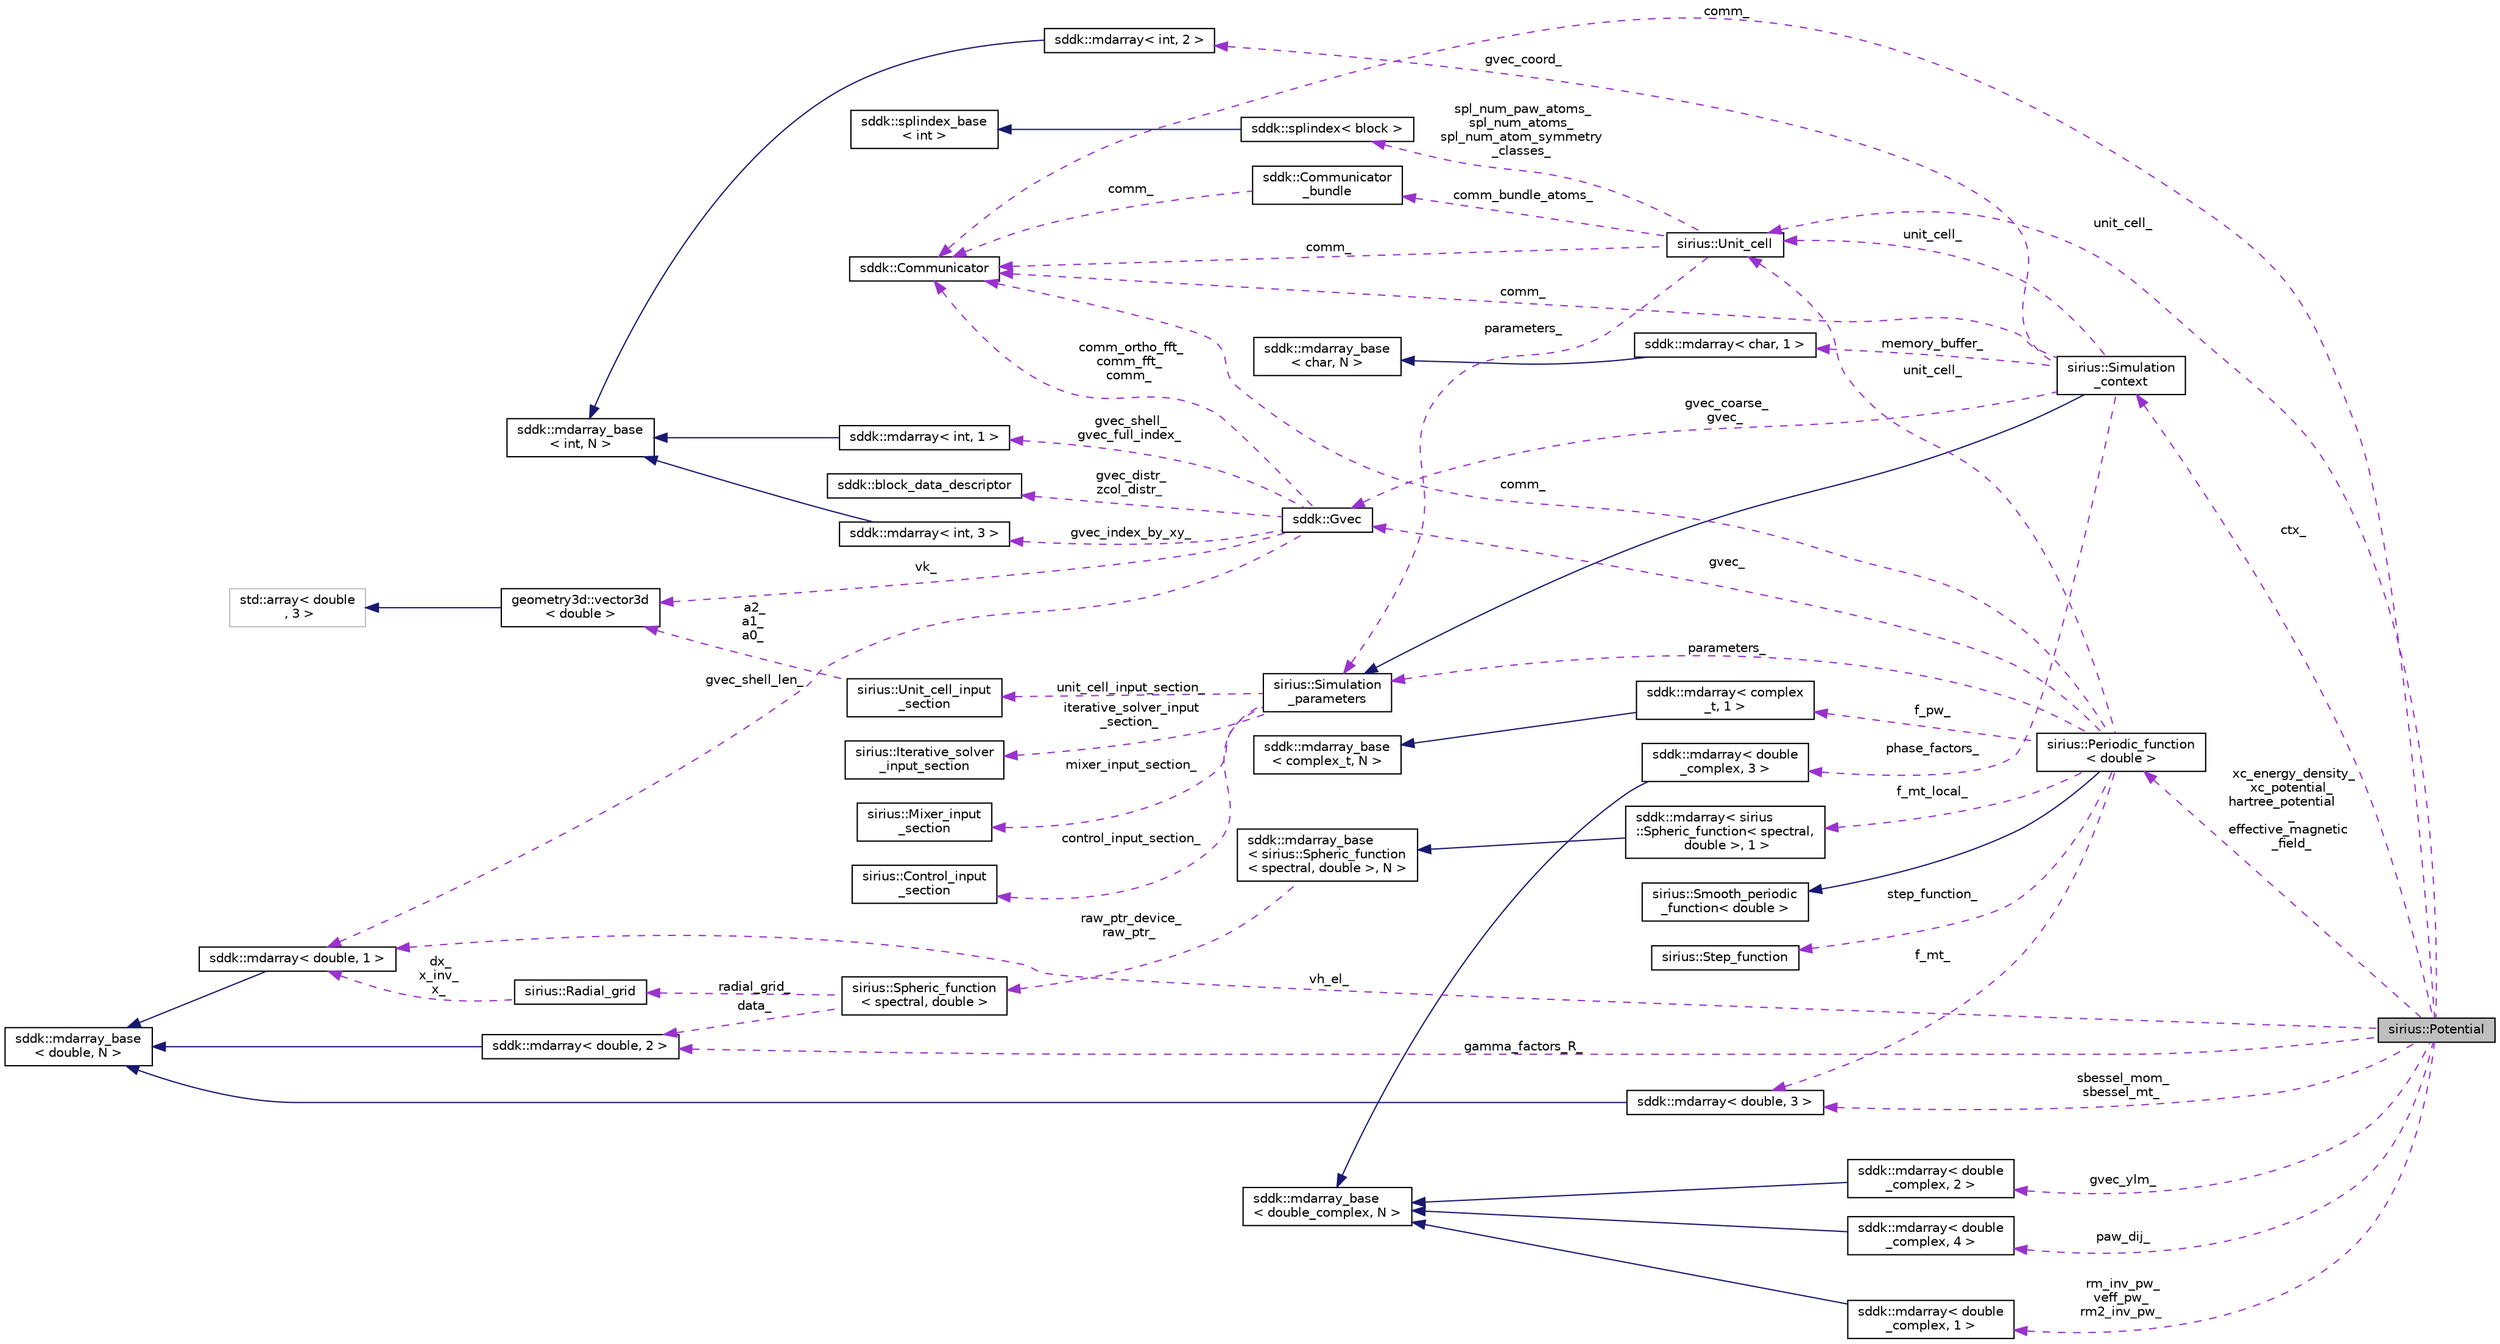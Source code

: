 digraph "sirius::Potential"
{
 // INTERACTIVE_SVG=YES
  edge [fontname="Helvetica",fontsize="10",labelfontname="Helvetica",labelfontsize="10"];
  node [fontname="Helvetica",fontsize="10",shape=record];
  rankdir="LR";
  Node1 [label="sirius::Potential",height=0.2,width=0.4,color="black", fillcolor="grey75", style="filled", fontcolor="black"];
  Node2 -> Node1 [dir="back",color="darkorchid3",fontsize="10",style="dashed",label=" ctx_" ,fontname="Helvetica"];
  Node2 [label="sirius::Simulation\l_context",height=0.2,width=0.4,color="black", fillcolor="white", style="filled",URL="$classsirius_1_1_simulation__context.html",tooltip="Simulation context is a set of parameters and objects describing a single simulation. "];
  Node3 -> Node2 [dir="back",color="midnightblue",fontsize="10",style="solid",fontname="Helvetica"];
  Node3 [label="sirius::Simulation\l_parameters",height=0.2,width=0.4,color="black", fillcolor="white", style="filled",URL="$classsirius_1_1_simulation__parameters.html",tooltip="Basic parameters of the simulation. "];
  Node4 -> Node3 [dir="back",color="darkorchid3",fontsize="10",style="dashed",label=" iterative_solver_input\l_section_" ,fontname="Helvetica"];
  Node4 [label="sirius::Iterative_solver\l_input_section",height=0.2,width=0.4,color="black", fillcolor="white", style="filled",URL="$structsirius_1_1_iterative__solver__input__section.html"];
  Node5 -> Node3 [dir="back",color="darkorchid3",fontsize="10",style="dashed",label=" unit_cell_input_section_" ,fontname="Helvetica"];
  Node5 [label="sirius::Unit_cell_input\l_section",height=0.2,width=0.4,color="black", fillcolor="white", style="filled",URL="$structsirius_1_1_unit__cell__input__section.html",tooltip="Parse unit cell input section. "];
  Node6 -> Node5 [dir="back",color="darkorchid3",fontsize="10",style="dashed",label=" a2_\na1_\na0_" ,fontname="Helvetica"];
  Node6 [label="geometry3d::vector3d\l\< double \>",height=0.2,width=0.4,color="black", fillcolor="white", style="filled",URL="$classgeometry3d_1_1vector3d.html"];
  Node7 -> Node6 [dir="back",color="midnightblue",fontsize="10",style="solid",fontname="Helvetica"];
  Node7 [label="std::array\< double\l , 3 \>",height=0.2,width=0.4,color="grey75", fillcolor="white", style="filled"];
  Node8 -> Node3 [dir="back",color="darkorchid3",fontsize="10",style="dashed",label=" mixer_input_section_" ,fontname="Helvetica"];
  Node8 [label="sirius::Mixer_input\l_section",height=0.2,width=0.4,color="black", fillcolor="white", style="filled",URL="$structsirius_1_1_mixer__input__section.html"];
  Node9 -> Node3 [dir="back",color="darkorchid3",fontsize="10",style="dashed",label=" control_input_section_" ,fontname="Helvetica"];
  Node9 [label="sirius::Control_input\l_section",height=0.2,width=0.4,color="black", fillcolor="white", style="filled",URL="$structsirius_1_1_control__input__section.html",tooltip="Parse control input section. "];
  Node10 -> Node2 [dir="back",color="darkorchid3",fontsize="10",style="dashed",label=" gvec_coord_" ,fontname="Helvetica"];
  Node10 [label="sddk::mdarray\< int, 2 \>",height=0.2,width=0.4,color="black", fillcolor="white", style="filled",URL="$classsddk_1_1mdarray.html"];
  Node11 -> Node10 [dir="back",color="midnightblue",fontsize="10",style="solid",fontname="Helvetica"];
  Node11 [label="sddk::mdarray_base\l\< int, N \>",height=0.2,width=0.4,color="black", fillcolor="white", style="filled",URL="$classsddk_1_1mdarray__base.html"];
  Node12 -> Node2 [dir="back",color="darkorchid3",fontsize="10",style="dashed",label=" memory_buffer_" ,fontname="Helvetica"];
  Node12 [label="sddk::mdarray\< char, 1 \>",height=0.2,width=0.4,color="black", fillcolor="white", style="filled",URL="$classsddk_1_1mdarray.html"];
  Node13 -> Node12 [dir="back",color="midnightblue",fontsize="10",style="solid",fontname="Helvetica"];
  Node13 [label="sddk::mdarray_base\l\< char, N \>",height=0.2,width=0.4,color="black", fillcolor="white", style="filled",URL="$classsddk_1_1mdarray__base.html"];
  Node14 -> Node2 [dir="back",color="darkorchid3",fontsize="10",style="dashed",label=" phase_factors_" ,fontname="Helvetica"];
  Node14 [label="sddk::mdarray\< double\l_complex, 3 \>",height=0.2,width=0.4,color="black", fillcolor="white", style="filled",URL="$classsddk_1_1mdarray.html"];
  Node15 -> Node14 [dir="back",color="midnightblue",fontsize="10",style="solid",fontname="Helvetica"];
  Node15 [label="sddk::mdarray_base\l\< double_complex, N \>",height=0.2,width=0.4,color="black", fillcolor="white", style="filled",URL="$classsddk_1_1mdarray__base.html"];
  Node16 -> Node2 [dir="back",color="darkorchid3",fontsize="10",style="dashed",label=" comm_" ,fontname="Helvetica"];
  Node16 [label="sddk::Communicator",height=0.2,width=0.4,color="black", fillcolor="white", style="filled",URL="$classsddk_1_1_communicator.html",tooltip="MPI communicator wrapper. "];
  Node17 -> Node2 [dir="back",color="darkorchid3",fontsize="10",style="dashed",label=" gvec_coarse_\ngvec_" ,fontname="Helvetica"];
  Node17 [label="sddk::Gvec",height=0.2,width=0.4,color="black", fillcolor="white", style="filled",URL="$classsddk_1_1_gvec.html",tooltip="Store list of G-vectors for FFTs and G+k basis functions. "];
  Node18 -> Node17 [dir="back",color="darkorchid3",fontsize="10",style="dashed",label=" gvec_index_by_xy_" ,fontname="Helvetica"];
  Node18 [label="sddk::mdarray\< int, 3 \>",height=0.2,width=0.4,color="black", fillcolor="white", style="filled",URL="$classsddk_1_1mdarray.html"];
  Node11 -> Node18 [dir="back",color="midnightblue",fontsize="10",style="solid",fontname="Helvetica"];
  Node19 -> Node17 [dir="back",color="darkorchid3",fontsize="10",style="dashed",label=" gvec_shell_len_" ,fontname="Helvetica"];
  Node19 [label="sddk::mdarray\< double, 1 \>",height=0.2,width=0.4,color="black", fillcolor="white", style="filled",URL="$classsddk_1_1mdarray.html"];
  Node20 -> Node19 [dir="back",color="midnightblue",fontsize="10",style="solid",fontname="Helvetica"];
  Node20 [label="sddk::mdarray_base\l\< double, N \>",height=0.2,width=0.4,color="black", fillcolor="white", style="filled",URL="$classsddk_1_1mdarray__base.html"];
  Node21 -> Node17 [dir="back",color="darkorchid3",fontsize="10",style="dashed",label=" gvec_shell_\ngvec_full_index_" ,fontname="Helvetica"];
  Node21 [label="sddk::mdarray\< int, 1 \>",height=0.2,width=0.4,color="black", fillcolor="white", style="filled",URL="$classsddk_1_1mdarray.html"];
  Node11 -> Node21 [dir="back",color="midnightblue",fontsize="10",style="solid",fontname="Helvetica"];
  Node22 -> Node17 [dir="back",color="darkorchid3",fontsize="10",style="dashed",label=" gvec_distr_\nzcol_distr_" ,fontname="Helvetica"];
  Node22 [label="sddk::block_data_descriptor",height=0.2,width=0.4,color="black", fillcolor="white", style="filled",URL="$structsddk_1_1block__data__descriptor.html"];
  Node16 -> Node17 [dir="back",color="darkorchid3",fontsize="10",style="dashed",label=" comm_ortho_fft_\ncomm_fft_\ncomm_" ,fontname="Helvetica"];
  Node6 -> Node17 [dir="back",color="darkorchid3",fontsize="10",style="dashed",label=" vk_" ,fontname="Helvetica"];
  Node23 -> Node2 [dir="back",color="darkorchid3",fontsize="10",style="dashed",label=" unit_cell_" ,fontname="Helvetica"];
  Node23 [label="sirius::Unit_cell",height=0.2,width=0.4,color="black", fillcolor="white", style="filled",URL="$classsirius_1_1_unit__cell.html"];
  Node24 -> Node23 [dir="back",color="darkorchid3",fontsize="10",style="dashed",label=" comm_bundle_atoms_" ,fontname="Helvetica"];
  Node24 [label="sddk::Communicator\l_bundle",height=0.2,width=0.4,color="black", fillcolor="white", style="filled",URL="$classsddk_1_1_communicator__bundle.html",tooltip="A bundle of MPI communicators. "];
  Node16 -> Node24 [dir="back",color="darkorchid3",fontsize="10",style="dashed",label=" comm_" ,fontname="Helvetica"];
  Node25 -> Node23 [dir="back",color="darkorchid3",fontsize="10",style="dashed",label=" spl_num_paw_atoms_\nspl_num_atoms_\nspl_num_atom_symmetry\l_classes_" ,fontname="Helvetica"];
  Node25 [label="sddk::splindex\< block \>",height=0.2,width=0.4,color="black", fillcolor="white", style="filled",URL="$classsddk_1_1splindex.html"];
  Node26 -> Node25 [dir="back",color="midnightblue",fontsize="10",style="solid",fontname="Helvetica"];
  Node26 [label="sddk::splindex_base\l\< int \>",height=0.2,width=0.4,color="black", fillcolor="white", style="filled",URL="$classsddk_1_1splindex__base.html"];
  Node16 -> Node23 [dir="back",color="darkorchid3",fontsize="10",style="dashed",label=" comm_" ,fontname="Helvetica"];
  Node3 -> Node23 [dir="back",color="darkorchid3",fontsize="10",style="dashed",label=" parameters_" ,fontname="Helvetica"];
  Node27 -> Node1 [dir="back",color="darkorchid3",fontsize="10",style="dashed",label=" rm_inv_pw_\nveff_pw_\nrm2_inv_pw_" ,fontname="Helvetica"];
  Node27 [label="sddk::mdarray\< double\l_complex, 1 \>",height=0.2,width=0.4,color="black", fillcolor="white", style="filled",URL="$classsddk_1_1mdarray.html"];
  Node15 -> Node27 [dir="back",color="midnightblue",fontsize="10",style="solid",fontname="Helvetica"];
  Node19 -> Node1 [dir="back",color="darkorchid3",fontsize="10",style="dashed",label=" vh_el_" ,fontname="Helvetica"];
  Node28 -> Node1 [dir="back",color="darkorchid3",fontsize="10",style="dashed",label=" gvec_ylm_" ,fontname="Helvetica"];
  Node28 [label="sddk::mdarray\< double\l_complex, 2 \>",height=0.2,width=0.4,color="black", fillcolor="white", style="filled",URL="$classsddk_1_1mdarray.html"];
  Node15 -> Node28 [dir="back",color="midnightblue",fontsize="10",style="solid",fontname="Helvetica"];
  Node29 -> Node1 [dir="back",color="darkorchid3",fontsize="10",style="dashed",label=" paw_dij_" ,fontname="Helvetica"];
  Node29 [label="sddk::mdarray\< double\l_complex, 4 \>",height=0.2,width=0.4,color="black", fillcolor="white", style="filled",URL="$classsddk_1_1mdarray.html"];
  Node15 -> Node29 [dir="back",color="midnightblue",fontsize="10",style="solid",fontname="Helvetica"];
  Node16 -> Node1 [dir="back",color="darkorchid3",fontsize="10",style="dashed",label=" comm_" ,fontname="Helvetica"];
  Node30 -> Node1 [dir="back",color="darkorchid3",fontsize="10",style="dashed",label=" xc_energy_density_\nxc_potential_\nhartree_potential\l_\neffective_magnetic\l_field_" ,fontname="Helvetica"];
  Node30 [label="sirius::Periodic_function\l\< double \>",height=0.2,width=0.4,color="black", fillcolor="white", style="filled",URL="$classsirius_1_1_periodic__function.html"];
  Node31 -> Node30 [dir="back",color="midnightblue",fontsize="10",style="solid",fontname="Helvetica"];
  Node31 [label="sirius::Smooth_periodic\l_function\< double \>",height=0.2,width=0.4,color="black", fillcolor="white", style="filled",URL="$classsirius_1_1_smooth__periodic__function.html"];
  Node16 -> Node30 [dir="back",color="darkorchid3",fontsize="10",style="dashed",label=" comm_" ,fontname="Helvetica"];
  Node17 -> Node30 [dir="back",color="darkorchid3",fontsize="10",style="dashed",label=" gvec_" ,fontname="Helvetica"];
  Node32 -> Node30 [dir="back",color="darkorchid3",fontsize="10",style="dashed",label=" step_function_" ,fontname="Helvetica"];
  Node32 [label="sirius::Step_function",height=0.2,width=0.4,color="black", fillcolor="white", style="filled",URL="$classsirius_1_1_step__function.html",tooltip="Unit step function is defined to be 1 in the interstitial and 0 inside muffin-tins. "];
  Node33 -> Node30 [dir="back",color="darkorchid3",fontsize="10",style="dashed",label=" f_pw_" ,fontname="Helvetica"];
  Node33 [label="sddk::mdarray\< complex\l_t, 1 \>",height=0.2,width=0.4,color="black", fillcolor="white", style="filled",URL="$classsddk_1_1mdarray.html"];
  Node34 -> Node33 [dir="back",color="midnightblue",fontsize="10",style="solid",fontname="Helvetica"];
  Node34 [label="sddk::mdarray_base\l\< complex_t, N \>",height=0.2,width=0.4,color="black", fillcolor="white", style="filled",URL="$classsddk_1_1mdarray__base.html"];
  Node23 -> Node30 [dir="back",color="darkorchid3",fontsize="10",style="dashed",label=" unit_cell_" ,fontname="Helvetica"];
  Node35 -> Node30 [dir="back",color="darkorchid3",fontsize="10",style="dashed",label=" f_mt_local_" ,fontname="Helvetica"];
  Node35 [label="sddk::mdarray\< sirius\l::Spheric_function\< spectral,\l double \>, 1 \>",height=0.2,width=0.4,color="black", fillcolor="white", style="filled",URL="$classsddk_1_1mdarray.html"];
  Node36 -> Node35 [dir="back",color="midnightblue",fontsize="10",style="solid",fontname="Helvetica"];
  Node36 [label="sddk::mdarray_base\l\< sirius::Spheric_function\l\< spectral, double \>, N \>",height=0.2,width=0.4,color="black", fillcolor="white", style="filled",URL="$classsddk_1_1mdarray__base.html"];
  Node37 -> Node36 [dir="back",color="darkorchid3",fontsize="10",style="dashed",label=" raw_ptr_device_\nraw_ptr_" ,fontname="Helvetica"];
  Node37 [label="sirius::Spheric_function\l\< spectral, double \>",height=0.2,width=0.4,color="black", fillcolor="white", style="filled",URL="$classsirius_1_1_spheric__function.html"];
  Node38 -> Node37 [dir="back",color="darkorchid3",fontsize="10",style="dashed",label=" data_" ,fontname="Helvetica"];
  Node38 [label="sddk::mdarray\< double, 2 \>",height=0.2,width=0.4,color="black", fillcolor="white", style="filled",URL="$classsddk_1_1mdarray.html"];
  Node20 -> Node38 [dir="back",color="midnightblue",fontsize="10",style="solid",fontname="Helvetica"];
  Node39 -> Node37 [dir="back",color="darkorchid3",fontsize="10",style="dashed",label=" radial_grid_" ,fontname="Helvetica"];
  Node39 [label="sirius::Radial_grid",height=0.2,width=0.4,color="black", fillcolor="white", style="filled",URL="$classsirius_1_1_radial__grid.html",tooltip="Radial grid for a muffin-tin or an isolated atom. "];
  Node19 -> Node39 [dir="back",color="darkorchid3",fontsize="10",style="dashed",label=" dx_\nx_inv_\nx_" ,fontname="Helvetica"];
  Node3 -> Node30 [dir="back",color="darkorchid3",fontsize="10",style="dashed",label=" parameters_" ,fontname="Helvetica"];
  Node40 -> Node30 [dir="back",color="darkorchid3",fontsize="10",style="dashed",label=" f_mt_" ,fontname="Helvetica"];
  Node40 [label="sddk::mdarray\< double, 3 \>",height=0.2,width=0.4,color="black", fillcolor="white", style="filled",URL="$classsddk_1_1mdarray.html"];
  Node20 -> Node40 [dir="back",color="midnightblue",fontsize="10",style="solid",fontname="Helvetica"];
  Node23 -> Node1 [dir="back",color="darkorchid3",fontsize="10",style="dashed",label=" unit_cell_" ,fontname="Helvetica"];
  Node38 -> Node1 [dir="back",color="darkorchid3",fontsize="10",style="dashed",label=" gamma_factors_R_" ,fontname="Helvetica"];
  Node40 -> Node1 [dir="back",color="darkorchid3",fontsize="10",style="dashed",label=" sbessel_mom_\nsbessel_mt_" ,fontname="Helvetica"];
}
